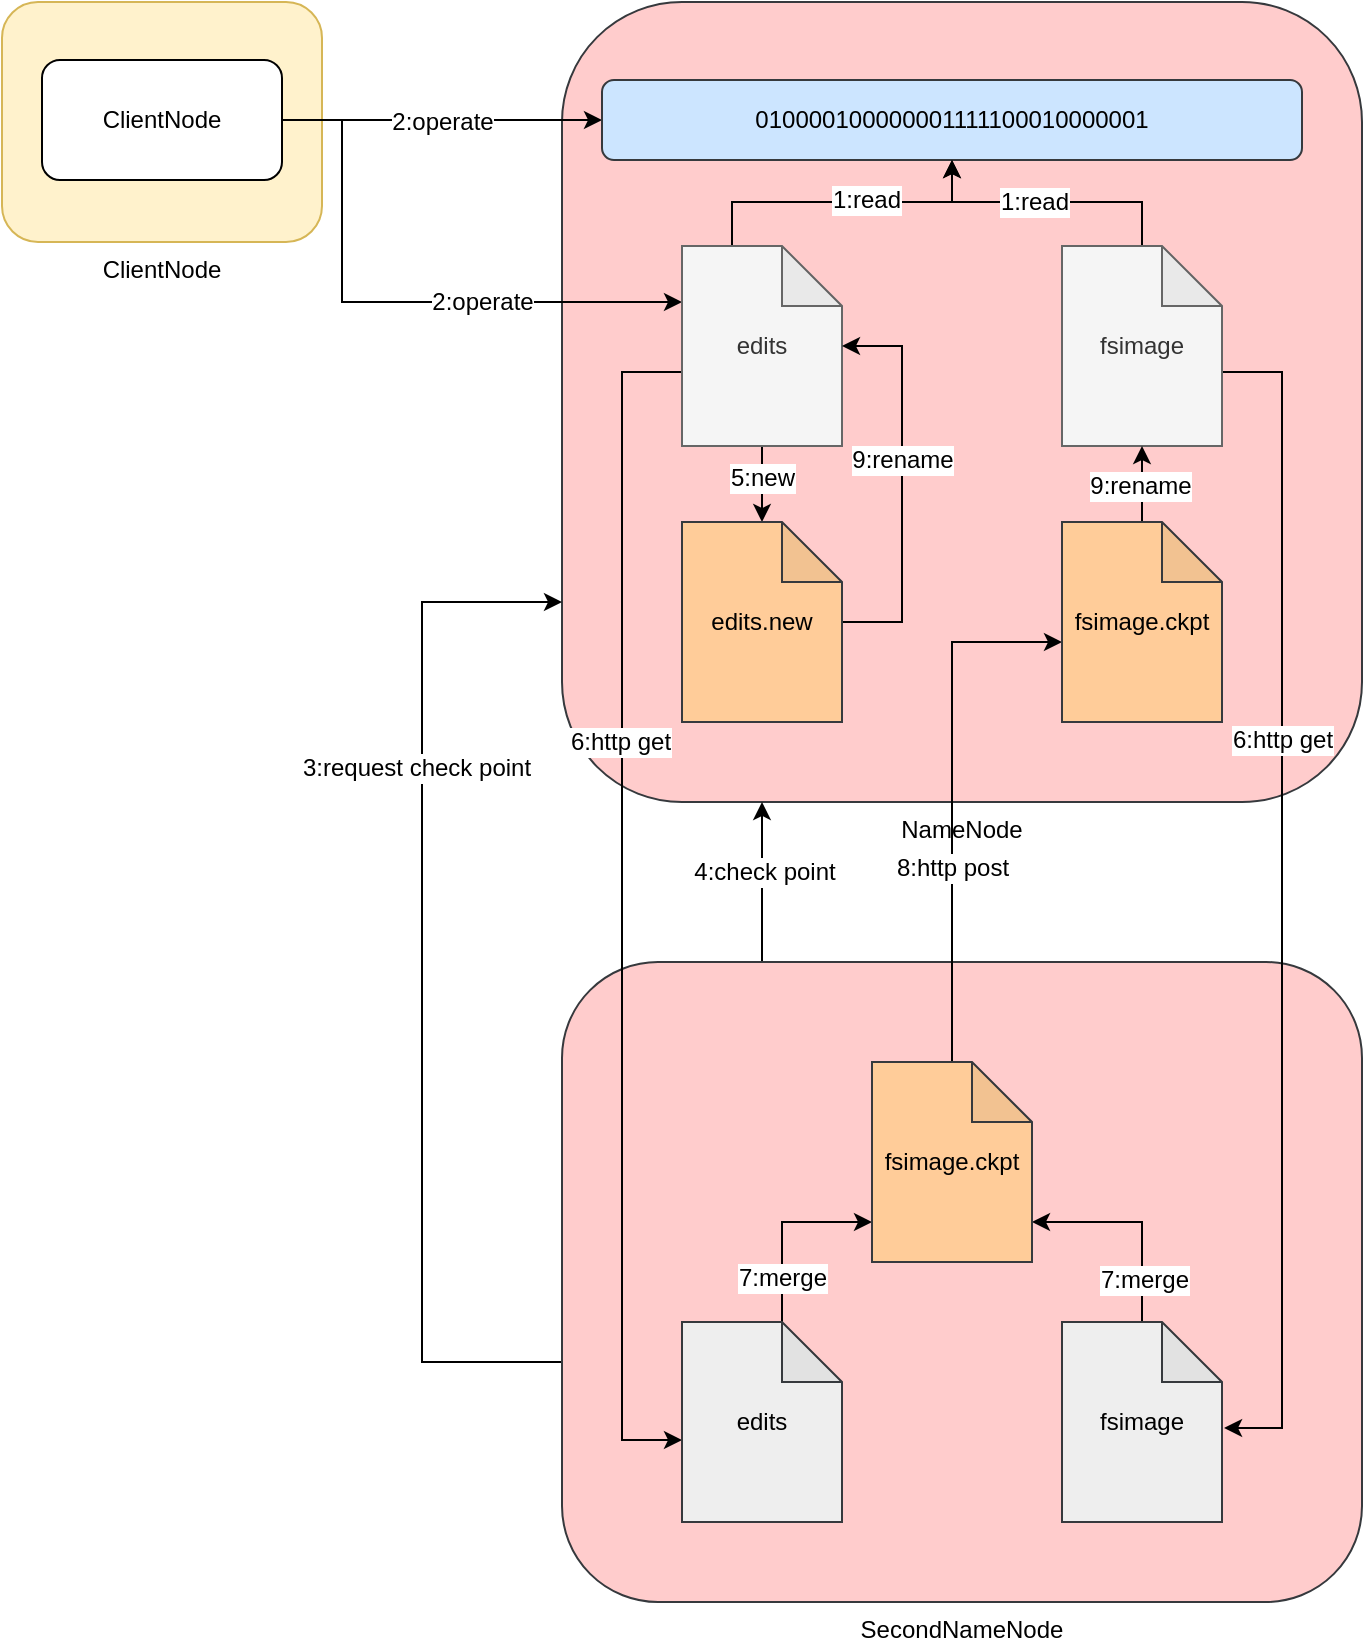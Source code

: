 <mxfile version="12.4.2" type="device" pages="1"><diagram id="RTMmdPmntDclpyyFjVp7" name="Page-1"><mxGraphModel dx="1106" dy="830" grid="1" gridSize="10" guides="1" tooltips="1" connect="1" arrows="1" fold="1" page="1" pageScale="1" pageWidth="827" pageHeight="1169" math="0" shadow="0"><root><mxCell id="0"/><mxCell id="1" parent="0"/><mxCell id="UvxxVMDHytlAVC1QtRls-1" value="ClientNode" style="rounded=1;whiteSpace=wrap;html=1;labelPosition=center;verticalLabelPosition=bottom;align=center;verticalAlign=top;fillColor=#fff2cc;strokeColor=#d6b656;" parent="1" vertex="1"><mxGeometry x="80" y="80" width="160" height="120" as="geometry"/></mxCell><mxCell id="UvxxVMDHytlAVC1QtRls-2" value="NameNode" style="rounded=1;whiteSpace=wrap;html=1;labelPosition=center;verticalLabelPosition=bottom;align=center;verticalAlign=top;fillColor=#ffcccc;strokeColor=#36393d;" parent="1" vertex="1"><mxGeometry x="360" y="80" width="400" height="400" as="geometry"/></mxCell><mxCell id="UvxxVMDHytlAVC1QtRls-17" style="edgeStyle=orthogonalEdgeStyle;rounded=0;orthogonalLoop=1;jettySize=auto;html=1;entryX=0;entryY=0.75;entryDx=0;entryDy=0;" parent="1" source="UvxxVMDHytlAVC1QtRls-15" target="UvxxVMDHytlAVC1QtRls-2" edge="1"><mxGeometry relative="1" as="geometry"><Array as="points"><mxPoint x="290" y="760"/><mxPoint x="290" y="380"/></Array></mxGeometry></mxCell><mxCell id="UvxxVMDHytlAVC1QtRls-19" value="3:request check point" style="text;html=1;align=center;verticalAlign=middle;resizable=0;points=[];;labelBackgroundColor=#ffffff;" parent="UvxxVMDHytlAVC1QtRls-17" vertex="1" connectable="0"><mxGeometry x="0.411" y="3" relative="1" as="geometry"><mxPoint as="offset"/></mxGeometry></mxCell><mxCell id="UvxxVMDHytlAVC1QtRls-20" style="edgeStyle=orthogonalEdgeStyle;rounded=0;orthogonalLoop=1;jettySize=auto;html=1;entryX=0.25;entryY=1;entryDx=0;entryDy=0;" parent="1" source="UvxxVMDHytlAVC1QtRls-15" target="UvxxVMDHytlAVC1QtRls-2" edge="1"><mxGeometry relative="1" as="geometry"><Array as="points"><mxPoint x="460" y="540"/><mxPoint x="460" y="540"/></Array></mxGeometry></mxCell><mxCell id="UvxxVMDHytlAVC1QtRls-21" value="4:check point" style="text;html=1;align=center;verticalAlign=middle;resizable=0;points=[];;labelBackgroundColor=#ffffff;" parent="UvxxVMDHytlAVC1QtRls-20" vertex="1" connectable="0"><mxGeometry x="0.125" y="-1" relative="1" as="geometry"><mxPoint as="offset"/></mxGeometry></mxCell><mxCell id="UvxxVMDHytlAVC1QtRls-15" value="SecondNameNode" style="rounded=1;whiteSpace=wrap;html=1;labelPosition=center;verticalLabelPosition=bottom;align=center;verticalAlign=top;fillColor=#ffcccc;strokeColor=#36393d;" parent="1" vertex="1"><mxGeometry x="360" y="560" width="400" height="320" as="geometry"/></mxCell><mxCell id="UvxxVMDHytlAVC1QtRls-14" style="edgeStyle=orthogonalEdgeStyle;rounded=0;orthogonalLoop=1;jettySize=auto;html=1;exitX=1;exitY=0.5;exitDx=0;exitDy=0;" parent="1" source="UvxxVMDHytlAVC1QtRls-4" target="UvxxVMDHytlAVC1QtRls-5" edge="1"><mxGeometry relative="1" as="geometry"/></mxCell><mxCell id="UvxxVMDHytlAVC1QtRls-18" value="2:operate" style="text;html=1;align=center;verticalAlign=middle;resizable=0;points=[];;labelBackgroundColor=#ffffff;" parent="UvxxVMDHytlAVC1QtRls-14" vertex="1" connectable="0"><mxGeometry y="-1" relative="1" as="geometry"><mxPoint as="offset"/></mxGeometry></mxCell><mxCell id="UvxxVMDHytlAVC1QtRls-42" style="edgeStyle=orthogonalEdgeStyle;rounded=0;orthogonalLoop=1;jettySize=auto;html=1;" parent="1" source="UvxxVMDHytlAVC1QtRls-4" target="UvxxVMDHytlAVC1QtRls-6" edge="1"><mxGeometry relative="1" as="geometry"><Array as="points"><mxPoint x="250" y="139"/><mxPoint x="250" y="230"/></Array></mxGeometry></mxCell><mxCell id="UvxxVMDHytlAVC1QtRls-43" value="2:operate" style="text;html=1;align=center;verticalAlign=middle;resizable=0;points=[];;labelBackgroundColor=#ffffff;" parent="UvxxVMDHytlAVC1QtRls-42" vertex="1" connectable="0"><mxGeometry x="0.313" relative="1" as="geometry"><mxPoint as="offset"/></mxGeometry></mxCell><mxCell id="UvxxVMDHytlAVC1QtRls-4" value="ClientNode" style="rounded=1;whiteSpace=wrap;html=1;" parent="1" vertex="1"><mxGeometry x="100" y="109" width="120" height="60" as="geometry"/></mxCell><mxCell id="UvxxVMDHytlAVC1QtRls-5" value="010000100000001111100010000001" style="rounded=1;whiteSpace=wrap;html=1;fillColor=#cce5ff;strokeColor=#36393d;" parent="1" vertex="1"><mxGeometry x="380" y="119" width="350" height="40" as="geometry"/></mxCell><mxCell id="UvxxVMDHytlAVC1QtRls-10" style="edgeStyle=orthogonalEdgeStyle;rounded=0;orthogonalLoop=1;jettySize=auto;html=1;exitX=0;exitY=0;exitDx=25;exitDy=0;exitPerimeter=0;" parent="1" source="UvxxVMDHytlAVC1QtRls-6" target="UvxxVMDHytlAVC1QtRls-5" edge="1"><mxGeometry relative="1" as="geometry"><mxPoint x="445" y="170" as="targetPoint"/><Array as="points"><mxPoint x="445" y="180"/><mxPoint x="555" y="180"/></Array></mxGeometry></mxCell><mxCell id="UvxxVMDHytlAVC1QtRls-12" value="1:read" style="text;html=1;align=center;verticalAlign=middle;resizable=0;points=[];;labelBackgroundColor=#ffffff;" parent="UvxxVMDHytlAVC1QtRls-10" vertex="1" connectable="0"><mxGeometry x="0.156" y="1" relative="1" as="geometry"><mxPoint as="offset"/></mxGeometry></mxCell><mxCell id="UvxxVMDHytlAVC1QtRls-25" style="edgeStyle=orthogonalEdgeStyle;rounded=0;orthogonalLoop=1;jettySize=auto;html=1;entryX=0;entryY=0.59;entryDx=0;entryDy=0;entryPerimeter=0;" parent="1" source="UvxxVMDHytlAVC1QtRls-6" target="UvxxVMDHytlAVC1QtRls-24" edge="1"><mxGeometry relative="1" as="geometry"><Array as="points"><mxPoint x="390" y="265"/><mxPoint x="390" y="799"/></Array></mxGeometry></mxCell><mxCell id="UvxxVMDHytlAVC1QtRls-44" value="6:http get" style="text;html=1;align=center;verticalAlign=middle;resizable=0;points=[];;labelBackgroundColor=#ffffff;" parent="UvxxVMDHytlAVC1QtRls-25" vertex="1" connectable="0"><mxGeometry x="-0.374" y="-1" relative="1" as="geometry"><mxPoint y="29" as="offset"/></mxGeometry></mxCell><mxCell id="UvxxVMDHytlAVC1QtRls-37" style="edgeStyle=orthogonalEdgeStyle;rounded=0;orthogonalLoop=1;jettySize=auto;html=1;" parent="1" source="UvxxVMDHytlAVC1QtRls-6" target="UvxxVMDHytlAVC1QtRls-22" edge="1"><mxGeometry relative="1" as="geometry"/></mxCell><mxCell id="UvxxVMDHytlAVC1QtRls-41" value="5:new" style="text;html=1;align=center;verticalAlign=middle;resizable=0;points=[];;labelBackgroundColor=#ffffff;" parent="UvxxVMDHytlAVC1QtRls-37" vertex="1" connectable="0"><mxGeometry x="0.048" y="2" relative="1" as="geometry"><mxPoint x="-2" y="-2" as="offset"/></mxGeometry></mxCell><mxCell id="UvxxVMDHytlAVC1QtRls-6" value="edits" style="shape=note;whiteSpace=wrap;html=1;backgroundOutline=1;darkOpacity=0.05;fillColor=#f5f5f5;strokeColor=#666666;fontColor=#333333;" parent="1" vertex="1"><mxGeometry x="420" y="202" width="80" height="100" as="geometry"/></mxCell><mxCell id="UvxxVMDHytlAVC1QtRls-11" style="edgeStyle=orthogonalEdgeStyle;rounded=0;orthogonalLoop=1;jettySize=auto;html=1;" parent="1" source="UvxxVMDHytlAVC1QtRls-7" target="UvxxVMDHytlAVC1QtRls-5" edge="1"><mxGeometry relative="1" as="geometry"><mxPoint x="650" y="170" as="targetPoint"/><Array as="points"><mxPoint x="650" y="180"/><mxPoint x="555" y="180"/></Array></mxGeometry></mxCell><mxCell id="UvxxVMDHytlAVC1QtRls-13" value="1:read" style="text;html=1;align=center;verticalAlign=middle;resizable=0;points=[];;labelBackgroundColor=#ffffff;" parent="UvxxVMDHytlAVC1QtRls-11" vertex="1" connectable="0"><mxGeometry x="0.111" y="2" relative="1" as="geometry"><mxPoint y="-2" as="offset"/></mxGeometry></mxCell><mxCell id="UvxxVMDHytlAVC1QtRls-27" style="edgeStyle=orthogonalEdgeStyle;rounded=0;orthogonalLoop=1;jettySize=auto;html=1;entryX=1.013;entryY=0.53;entryDx=0;entryDy=0;entryPerimeter=0;" parent="1" source="UvxxVMDHytlAVC1QtRls-7" target="UvxxVMDHytlAVC1QtRls-26" edge="1"><mxGeometry relative="1" as="geometry"><Array as="points"><mxPoint x="720" y="265"/><mxPoint x="720" y="793"/></Array></mxGeometry></mxCell><mxCell id="UvxxVMDHytlAVC1QtRls-45" value="6:http get" style="text;html=1;align=center;verticalAlign=middle;resizable=0;points=[];;labelBackgroundColor=#ffffff;" parent="UvxxVMDHytlAVC1QtRls-27" vertex="1" connectable="0"><mxGeometry x="-0.271" relative="1" as="geometry"><mxPoint as="offset"/></mxGeometry></mxCell><mxCell id="UvxxVMDHytlAVC1QtRls-7" value="fsimage" style="shape=note;whiteSpace=wrap;html=1;backgroundOutline=1;darkOpacity=0.05;fillColor=#f5f5f5;strokeColor=#666666;fontColor=#333333;" parent="1" vertex="1"><mxGeometry x="610" y="202" width="80" height="100" as="geometry"/></mxCell><mxCell id="gAbHXoiHveArQoTQbjWL-1" style="edgeStyle=orthogonalEdgeStyle;rounded=0;orthogonalLoop=1;jettySize=auto;html=1;" parent="1" source="UvxxVMDHytlAVC1QtRls-22" target="UvxxVMDHytlAVC1QtRls-6" edge="1"><mxGeometry relative="1" as="geometry"><Array as="points"><mxPoint x="530" y="390"/><mxPoint x="530" y="252"/></Array></mxGeometry></mxCell><mxCell id="gAbHXoiHveArQoTQbjWL-2" value="9:rename" style="text;html=1;align=center;verticalAlign=middle;resizable=0;points=[];;labelBackgroundColor=#ffffff;" parent="gAbHXoiHveArQoTQbjWL-1" vertex="1" connectable="0"><mxGeometry x="0.121" relative="1" as="geometry"><mxPoint as="offset"/></mxGeometry></mxCell><mxCell id="UvxxVMDHytlAVC1QtRls-22" value="edits.new" style="shape=note;whiteSpace=wrap;html=1;backgroundOutline=1;darkOpacity=0.05;fillColor=#ffcc99;strokeColor=#36393d;" parent="1" vertex="1"><mxGeometry x="420" y="340" width="80" height="100" as="geometry"/></mxCell><mxCell id="UvxxVMDHytlAVC1QtRls-32" style="edgeStyle=orthogonalEdgeStyle;rounded=0;orthogonalLoop=1;jettySize=auto;html=1;" parent="1" source="UvxxVMDHytlAVC1QtRls-24" target="UvxxVMDHytlAVC1QtRls-28" edge="1"><mxGeometry relative="1" as="geometry"><Array as="points"><mxPoint x="470" y="690"/></Array></mxGeometry></mxCell><mxCell id="UvxxVMDHytlAVC1QtRls-46" value="7:merge" style="text;html=1;align=center;verticalAlign=middle;resizable=0;points=[];;labelBackgroundColor=#ffffff;" parent="UvxxVMDHytlAVC1QtRls-32" vertex="1" connectable="0"><mxGeometry x="-0.537" relative="1" as="geometry"><mxPoint as="offset"/></mxGeometry></mxCell><mxCell id="UvxxVMDHytlAVC1QtRls-24" value="edits" style="shape=note;whiteSpace=wrap;html=1;backgroundOutline=1;darkOpacity=0.05;fillColor=#eeeeee;strokeColor=#36393d;" parent="1" vertex="1"><mxGeometry x="420" y="740" width="80" height="100" as="geometry"/></mxCell><mxCell id="UvxxVMDHytlAVC1QtRls-33" style="edgeStyle=orthogonalEdgeStyle;rounded=0;orthogonalLoop=1;jettySize=auto;html=1;" parent="1" source="UvxxVMDHytlAVC1QtRls-26" target="UvxxVMDHytlAVC1QtRls-28" edge="1"><mxGeometry relative="1" as="geometry"><Array as="points"><mxPoint x="650" y="690"/></Array></mxGeometry></mxCell><mxCell id="UvxxVMDHytlAVC1QtRls-47" value="7:merge" style="text;html=1;align=center;verticalAlign=middle;resizable=0;points=[];;labelBackgroundColor=#ffffff;" parent="UvxxVMDHytlAVC1QtRls-33" vertex="1" connectable="0"><mxGeometry x="-0.6" y="-1" relative="1" as="geometry"><mxPoint as="offset"/></mxGeometry></mxCell><mxCell id="UvxxVMDHytlAVC1QtRls-26" value="fsimage" style="shape=note;whiteSpace=wrap;html=1;backgroundOutline=1;darkOpacity=0.05;fillColor=#eeeeee;strokeColor=#36393d;" parent="1" vertex="1"><mxGeometry x="610" y="740" width="80" height="100" as="geometry"/></mxCell><mxCell id="UvxxVMDHytlAVC1QtRls-35" style="edgeStyle=orthogonalEdgeStyle;rounded=0;orthogonalLoop=1;jettySize=auto;html=1;" parent="1" source="UvxxVMDHytlAVC1QtRls-28" target="UvxxVMDHytlAVC1QtRls-34" edge="1"><mxGeometry relative="1" as="geometry"><Array as="points"><mxPoint x="555" y="400"/></Array></mxGeometry></mxCell><mxCell id="UvxxVMDHytlAVC1QtRls-48" value="8:http post" style="text;html=1;align=center;verticalAlign=middle;resizable=0;points=[];;labelBackgroundColor=#ffffff;" parent="UvxxVMDHytlAVC1QtRls-35" vertex="1" connectable="0"><mxGeometry x="-0.268" relative="1" as="geometry"><mxPoint as="offset"/></mxGeometry></mxCell><mxCell id="UvxxVMDHytlAVC1QtRls-28" value="fsimage.ckpt" style="shape=note;whiteSpace=wrap;html=1;backgroundOutline=1;darkOpacity=0.05;fillColor=#ffcc99;strokeColor=#36393d;" parent="1" vertex="1"><mxGeometry x="515" y="610" width="80" height="100" as="geometry"/></mxCell><mxCell id="UvxxVMDHytlAVC1QtRls-36" style="edgeStyle=orthogonalEdgeStyle;rounded=0;orthogonalLoop=1;jettySize=auto;html=1;entryX=0.5;entryY=1;entryDx=0;entryDy=0;entryPerimeter=0;" parent="1" source="UvxxVMDHytlAVC1QtRls-34" target="UvxxVMDHytlAVC1QtRls-7" edge="1"><mxGeometry relative="1" as="geometry"/></mxCell><mxCell id="UvxxVMDHytlAVC1QtRls-49" value="9:rename" style="text;html=1;align=center;verticalAlign=middle;resizable=0;points=[];;labelBackgroundColor=#ffffff;" parent="UvxxVMDHytlAVC1QtRls-36" vertex="1" connectable="0"><mxGeometry x="0.048" y="1" relative="1" as="geometry"><mxPoint as="offset"/></mxGeometry></mxCell><mxCell id="UvxxVMDHytlAVC1QtRls-34" value="fsimage.ckpt" style="shape=note;whiteSpace=wrap;html=1;backgroundOutline=1;darkOpacity=0.05;fillColor=#ffcc99;strokeColor=#36393d;" parent="1" vertex="1"><mxGeometry x="610" y="340" width="80" height="100" as="geometry"/></mxCell></root></mxGraphModel></diagram></mxfile>